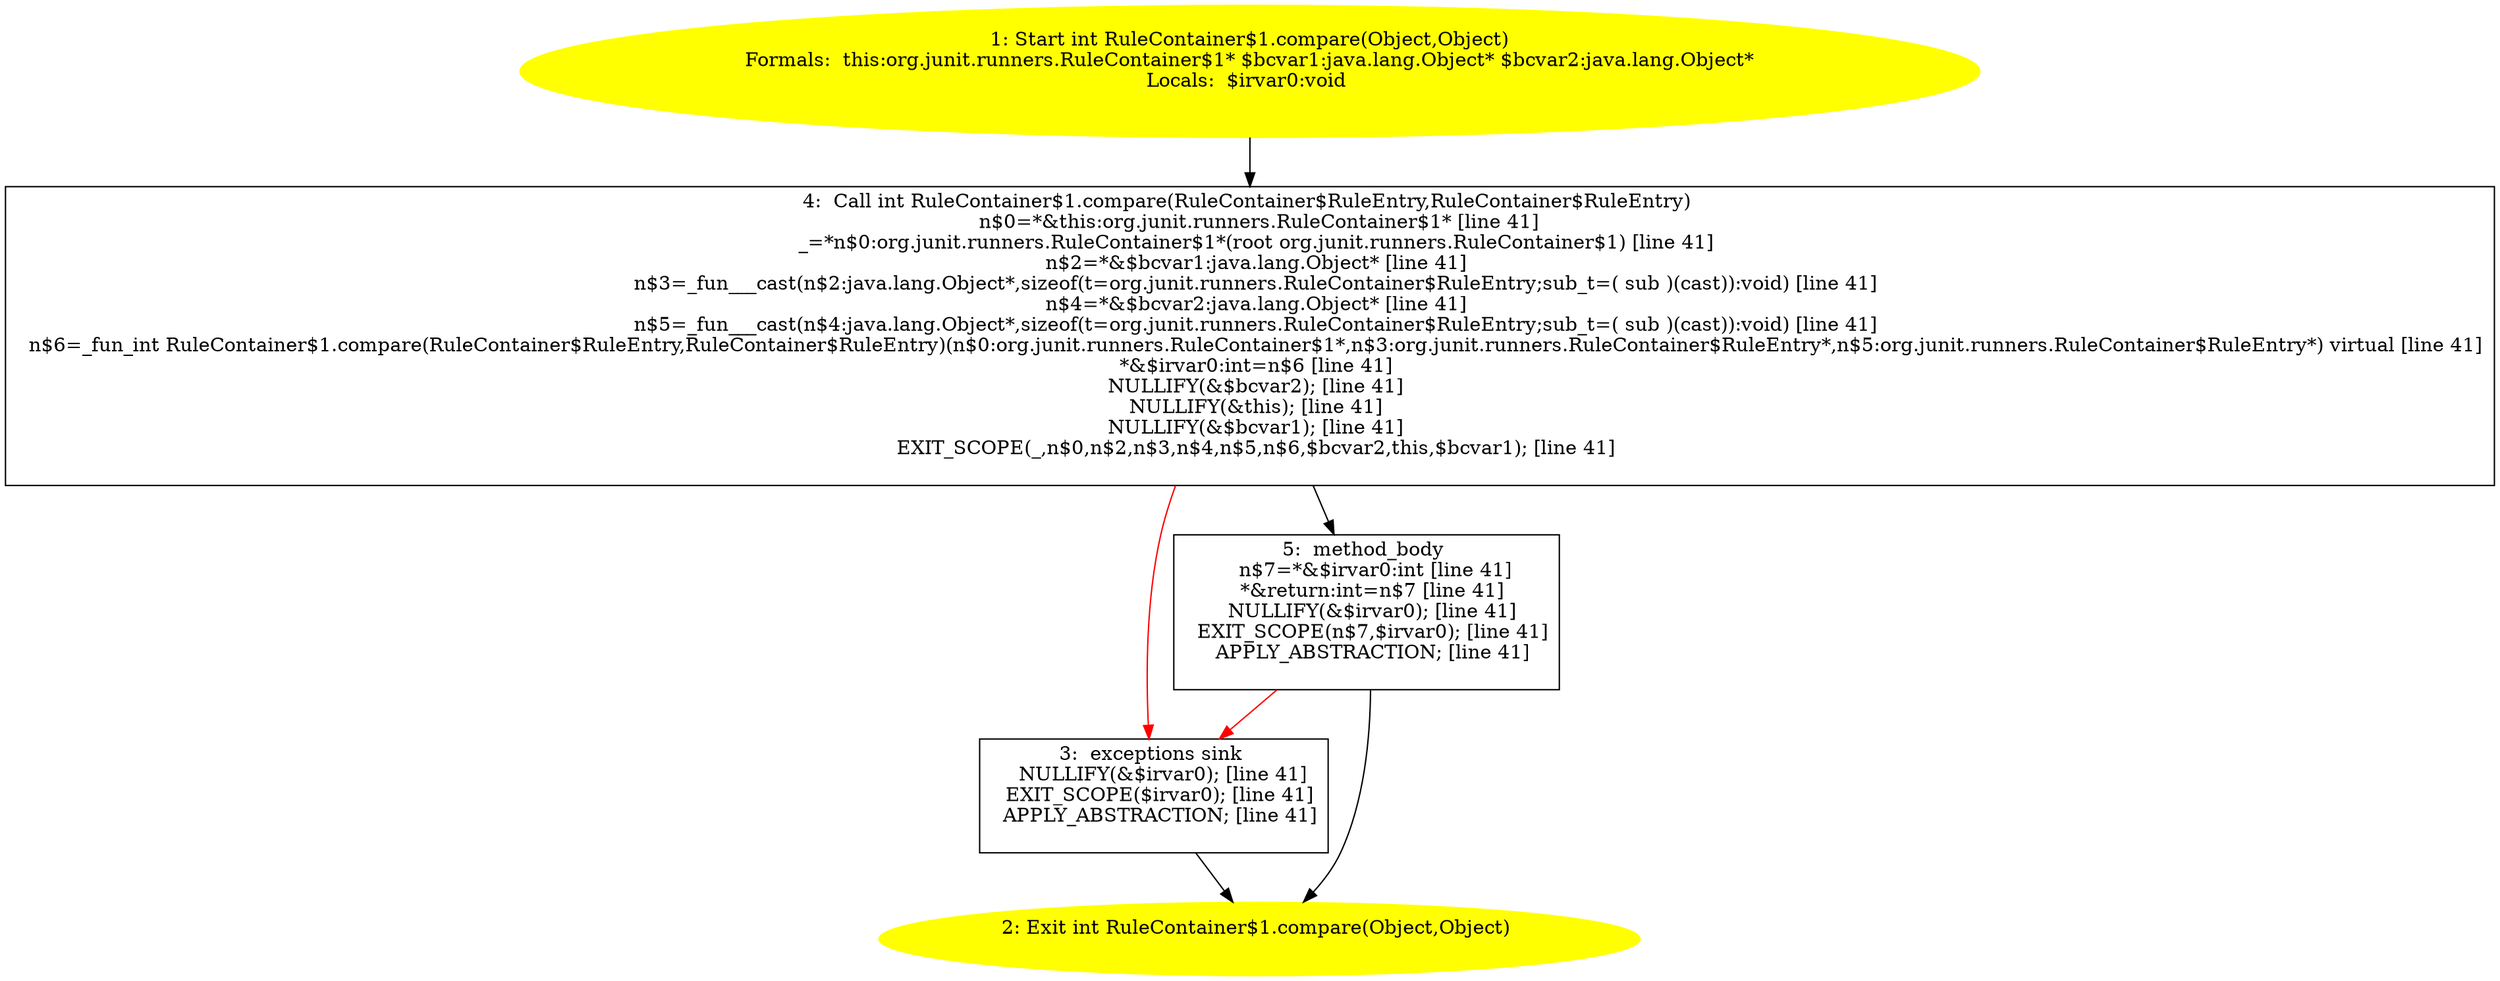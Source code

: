 /* @generated */
digraph cfg {
"org.junit.runners.RuleContainer$1.compare(java.lang.Object,java.lang.Object):int.272a8916f207d22bfec678ea82a9918b_1" [label="1: Start int RuleContainer$1.compare(Object,Object)\nFormals:  this:org.junit.runners.RuleContainer$1* $bcvar1:java.lang.Object* $bcvar2:java.lang.Object*\nLocals:  $irvar0:void \n  " color=yellow style=filled]
	

	 "org.junit.runners.RuleContainer$1.compare(java.lang.Object,java.lang.Object):int.272a8916f207d22bfec678ea82a9918b_1" -> "org.junit.runners.RuleContainer$1.compare(java.lang.Object,java.lang.Object):int.272a8916f207d22bfec678ea82a9918b_4" ;
"org.junit.runners.RuleContainer$1.compare(java.lang.Object,java.lang.Object):int.272a8916f207d22bfec678ea82a9918b_2" [label="2: Exit int RuleContainer$1.compare(Object,Object) \n  " color=yellow style=filled]
	

"org.junit.runners.RuleContainer$1.compare(java.lang.Object,java.lang.Object):int.272a8916f207d22bfec678ea82a9918b_3" [label="3:  exceptions sink \n   NULLIFY(&$irvar0); [line 41]\n  EXIT_SCOPE($irvar0); [line 41]\n  APPLY_ABSTRACTION; [line 41]\n " shape="box"]
	

	 "org.junit.runners.RuleContainer$1.compare(java.lang.Object,java.lang.Object):int.272a8916f207d22bfec678ea82a9918b_3" -> "org.junit.runners.RuleContainer$1.compare(java.lang.Object,java.lang.Object):int.272a8916f207d22bfec678ea82a9918b_2" ;
"org.junit.runners.RuleContainer$1.compare(java.lang.Object,java.lang.Object):int.272a8916f207d22bfec678ea82a9918b_4" [label="4:  Call int RuleContainer$1.compare(RuleContainer$RuleEntry,RuleContainer$RuleEntry) \n   n$0=*&this:org.junit.runners.RuleContainer$1* [line 41]\n  _=*n$0:org.junit.runners.RuleContainer$1*(root org.junit.runners.RuleContainer$1) [line 41]\n  n$2=*&$bcvar1:java.lang.Object* [line 41]\n  n$3=_fun___cast(n$2:java.lang.Object*,sizeof(t=org.junit.runners.RuleContainer$RuleEntry;sub_t=( sub )(cast)):void) [line 41]\n  n$4=*&$bcvar2:java.lang.Object* [line 41]\n  n$5=_fun___cast(n$4:java.lang.Object*,sizeof(t=org.junit.runners.RuleContainer$RuleEntry;sub_t=( sub )(cast)):void) [line 41]\n  n$6=_fun_int RuleContainer$1.compare(RuleContainer$RuleEntry,RuleContainer$RuleEntry)(n$0:org.junit.runners.RuleContainer$1*,n$3:org.junit.runners.RuleContainer$RuleEntry*,n$5:org.junit.runners.RuleContainer$RuleEntry*) virtual [line 41]\n  *&$irvar0:int=n$6 [line 41]\n  NULLIFY(&$bcvar2); [line 41]\n  NULLIFY(&this); [line 41]\n  NULLIFY(&$bcvar1); [line 41]\n  EXIT_SCOPE(_,n$0,n$2,n$3,n$4,n$5,n$6,$bcvar2,this,$bcvar1); [line 41]\n " shape="box"]
	

	 "org.junit.runners.RuleContainer$1.compare(java.lang.Object,java.lang.Object):int.272a8916f207d22bfec678ea82a9918b_4" -> "org.junit.runners.RuleContainer$1.compare(java.lang.Object,java.lang.Object):int.272a8916f207d22bfec678ea82a9918b_5" ;
	 "org.junit.runners.RuleContainer$1.compare(java.lang.Object,java.lang.Object):int.272a8916f207d22bfec678ea82a9918b_4" -> "org.junit.runners.RuleContainer$1.compare(java.lang.Object,java.lang.Object):int.272a8916f207d22bfec678ea82a9918b_3" [color="red" ];
"org.junit.runners.RuleContainer$1.compare(java.lang.Object,java.lang.Object):int.272a8916f207d22bfec678ea82a9918b_5" [label="5:  method_body \n   n$7=*&$irvar0:int [line 41]\n  *&return:int=n$7 [line 41]\n  NULLIFY(&$irvar0); [line 41]\n  EXIT_SCOPE(n$7,$irvar0); [line 41]\n  APPLY_ABSTRACTION; [line 41]\n " shape="box"]
	

	 "org.junit.runners.RuleContainer$1.compare(java.lang.Object,java.lang.Object):int.272a8916f207d22bfec678ea82a9918b_5" -> "org.junit.runners.RuleContainer$1.compare(java.lang.Object,java.lang.Object):int.272a8916f207d22bfec678ea82a9918b_2" ;
	 "org.junit.runners.RuleContainer$1.compare(java.lang.Object,java.lang.Object):int.272a8916f207d22bfec678ea82a9918b_5" -> "org.junit.runners.RuleContainer$1.compare(java.lang.Object,java.lang.Object):int.272a8916f207d22bfec678ea82a9918b_3" [color="red" ];
}
